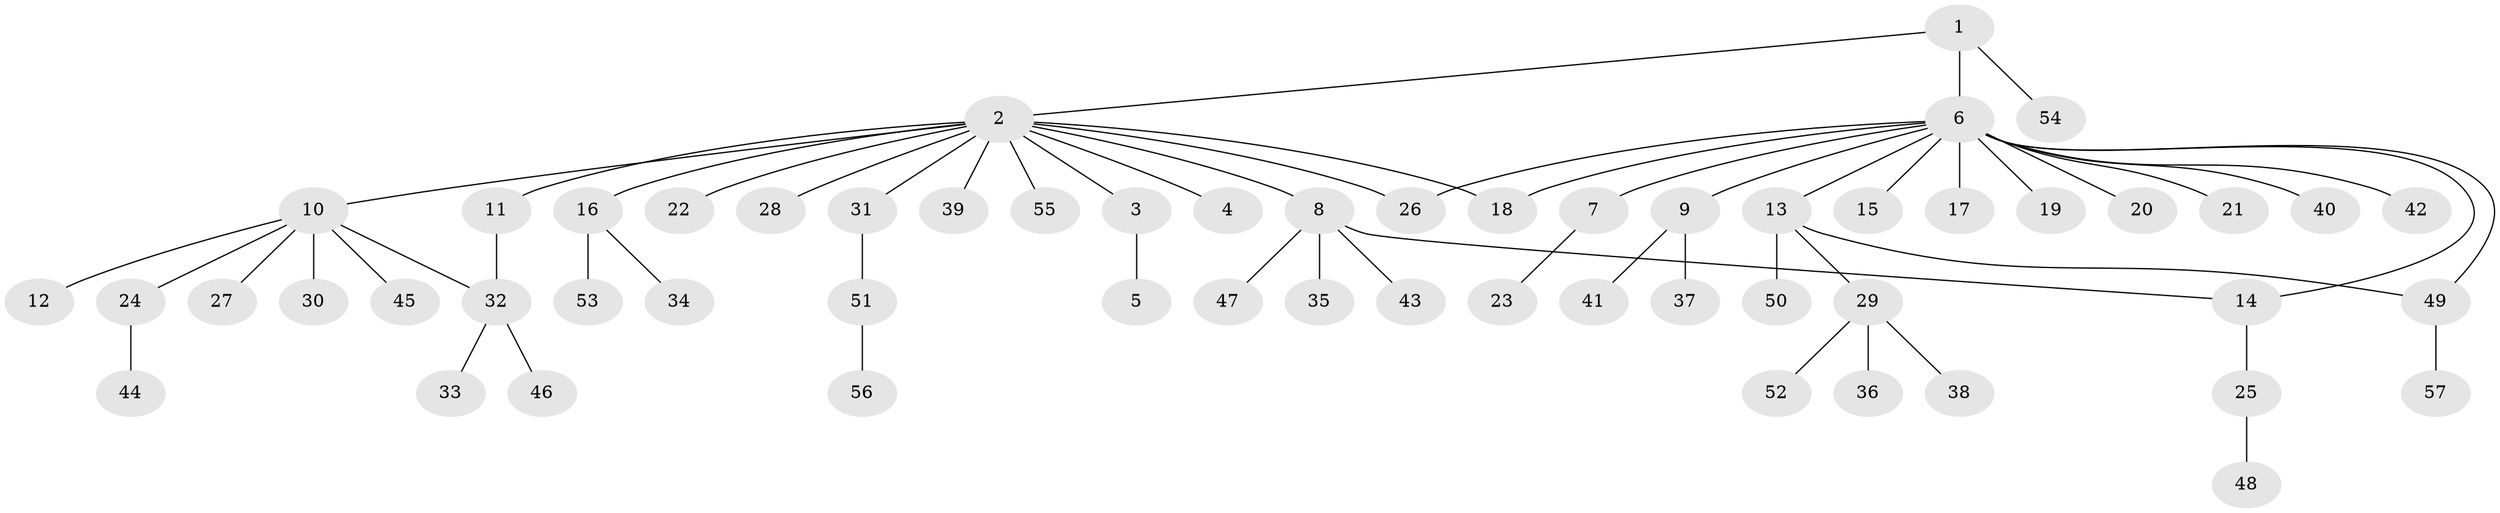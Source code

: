 // Generated by graph-tools (version 1.1) at 2025/35/03/09/25 02:35:43]
// undirected, 57 vertices, 61 edges
graph export_dot {
graph [start="1"]
  node [color=gray90,style=filled];
  1;
  2;
  3;
  4;
  5;
  6;
  7;
  8;
  9;
  10;
  11;
  12;
  13;
  14;
  15;
  16;
  17;
  18;
  19;
  20;
  21;
  22;
  23;
  24;
  25;
  26;
  27;
  28;
  29;
  30;
  31;
  32;
  33;
  34;
  35;
  36;
  37;
  38;
  39;
  40;
  41;
  42;
  43;
  44;
  45;
  46;
  47;
  48;
  49;
  50;
  51;
  52;
  53;
  54;
  55;
  56;
  57;
  1 -- 2;
  1 -- 6;
  1 -- 54;
  2 -- 3;
  2 -- 4;
  2 -- 8;
  2 -- 10;
  2 -- 11;
  2 -- 16;
  2 -- 18;
  2 -- 22;
  2 -- 26;
  2 -- 28;
  2 -- 31;
  2 -- 39;
  2 -- 55;
  3 -- 5;
  6 -- 7;
  6 -- 9;
  6 -- 13;
  6 -- 14;
  6 -- 15;
  6 -- 17;
  6 -- 18;
  6 -- 19;
  6 -- 20;
  6 -- 21;
  6 -- 26;
  6 -- 40;
  6 -- 42;
  6 -- 49;
  7 -- 23;
  8 -- 14;
  8 -- 35;
  8 -- 43;
  8 -- 47;
  9 -- 37;
  9 -- 41;
  10 -- 12;
  10 -- 24;
  10 -- 27;
  10 -- 30;
  10 -- 32;
  10 -- 45;
  11 -- 32;
  13 -- 29;
  13 -- 49;
  13 -- 50;
  14 -- 25;
  16 -- 34;
  16 -- 53;
  24 -- 44;
  25 -- 48;
  29 -- 36;
  29 -- 38;
  29 -- 52;
  31 -- 51;
  32 -- 33;
  32 -- 46;
  49 -- 57;
  51 -- 56;
}
